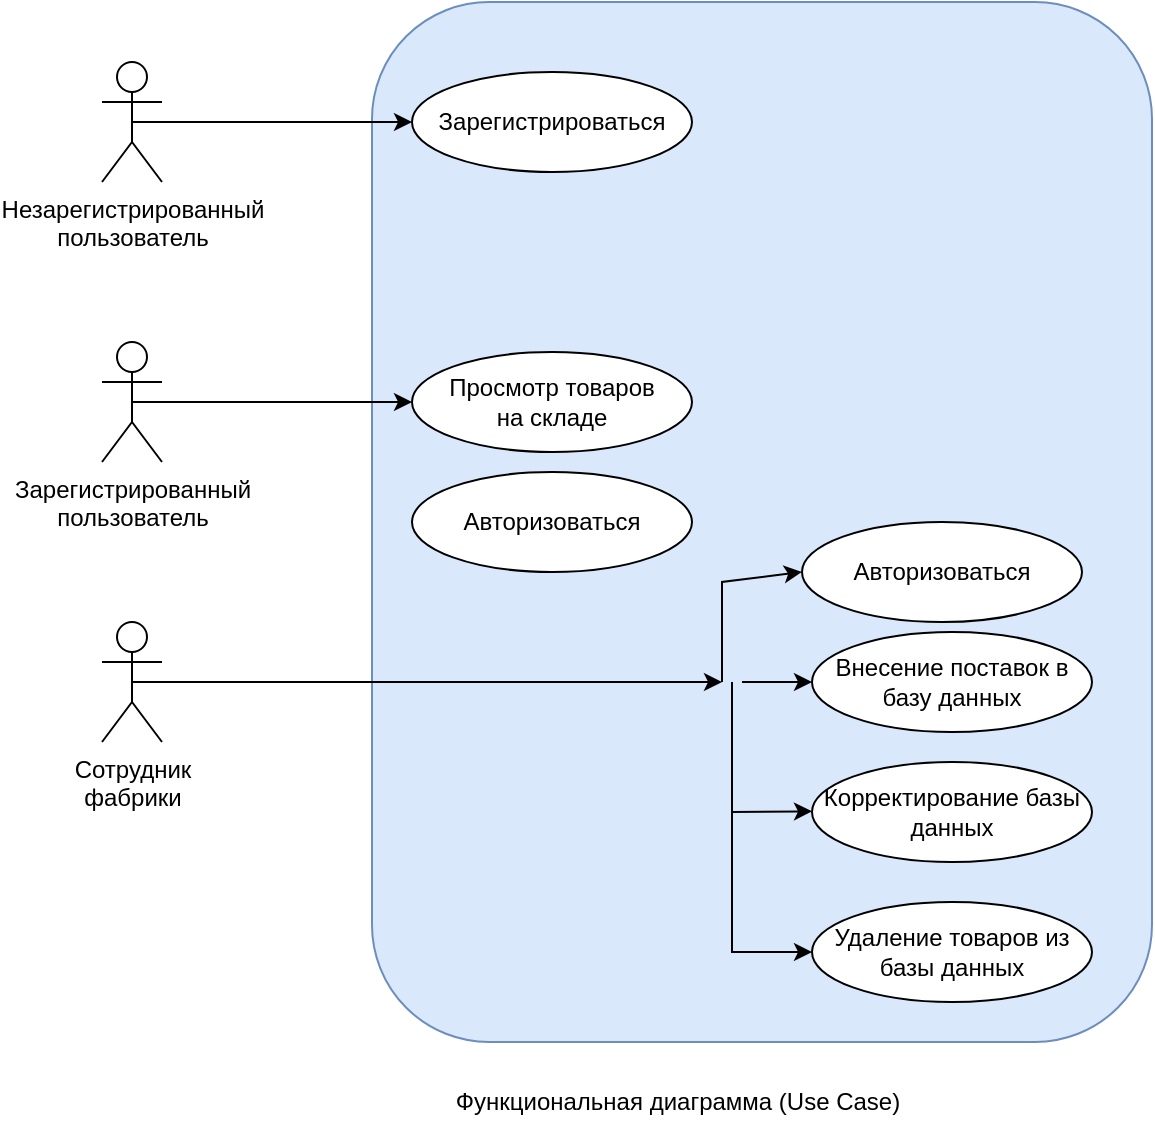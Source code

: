 <mxfile version="22.1.3" type="github">
  <diagram name="Страница — 1" id="GmgOV1pOwLnGwD937b3_">
    <mxGraphModel dx="1050" dy="557" grid="1" gridSize="10" guides="1" tooltips="1" connect="1" arrows="1" fold="1" page="1" pageScale="1" pageWidth="827" pageHeight="1169" math="0" shadow="0">
      <root>
        <mxCell id="0" />
        <mxCell id="1" parent="0" />
        <mxCell id="gxDSgc-J6B2f2lIOFJzo-16" value="" style="rounded=1;whiteSpace=wrap;html=1;fillColor=#dae8fc;strokeColor=#6c8ebf;" parent="1" vertex="1">
          <mxGeometry x="245" y="20" width="390" height="520" as="geometry" />
        </mxCell>
        <mxCell id="4J4q9Hsj1Sqwo7qeOr9_-11" value="Функциональная диаграмма (Use Case)" style="text;html=1;strokeColor=none;fillColor=none;align=center;verticalAlign=middle;whiteSpace=wrap;rounded=0;" parent="1" vertex="1">
          <mxGeometry x="230" y="555" width="336" height="30" as="geometry" />
        </mxCell>
        <mxCell id="gxDSgc-J6B2f2lIOFJzo-1" value="Незарегистрированный&lt;br&gt;пользователь" style="shape=umlActor;verticalLabelPosition=bottom;verticalAlign=top;html=1;outlineConnect=0;" parent="1" vertex="1">
          <mxGeometry x="110" y="50" width="30" height="60" as="geometry" />
        </mxCell>
        <mxCell id="gxDSgc-J6B2f2lIOFJzo-2" value="Зарегистрироваться" style="ellipse;whiteSpace=wrap;html=1;" parent="1" vertex="1">
          <mxGeometry x="265" y="55" width="140" height="50" as="geometry" />
        </mxCell>
        <mxCell id="gxDSgc-J6B2f2lIOFJzo-5" value="Зарегистрированный&lt;br&gt;пользователь" style="shape=umlActor;verticalLabelPosition=bottom;verticalAlign=top;html=1;outlineConnect=0;" parent="1" vertex="1">
          <mxGeometry x="110" y="190" width="30" height="60" as="geometry" />
        </mxCell>
        <mxCell id="gxDSgc-J6B2f2lIOFJzo-9" value="Просмотр товаров&lt;br&gt;на складе" style="ellipse;whiteSpace=wrap;html=1;" parent="1" vertex="1">
          <mxGeometry x="265" y="195" width="140" height="50" as="geometry" />
        </mxCell>
        <mxCell id="gxDSgc-J6B2f2lIOFJzo-10" value="Сотрудник&lt;br&gt;фабрики" style="shape=umlActor;verticalLabelPosition=bottom;verticalAlign=top;html=1;outlineConnect=0;" parent="1" vertex="1">
          <mxGeometry x="110" y="330" width="30" height="60" as="geometry" />
        </mxCell>
        <mxCell id="gxDSgc-J6B2f2lIOFJzo-11" value="Авторизоваться" style="ellipse;whiteSpace=wrap;html=1;" parent="1" vertex="1">
          <mxGeometry x="460" y="280" width="140" height="50" as="geometry" />
        </mxCell>
        <mxCell id="gxDSgc-J6B2f2lIOFJzo-12" value="Внесение поставок в базу данных" style="ellipse;whiteSpace=wrap;html=1;" parent="1" vertex="1">
          <mxGeometry x="465" y="335" width="140" height="50" as="geometry" />
        </mxCell>
        <mxCell id="gxDSgc-J6B2f2lIOFJzo-13" value="Корректирование базы данных" style="ellipse;whiteSpace=wrap;html=1;" parent="1" vertex="1">
          <mxGeometry x="465" y="400" width="140" height="50" as="geometry" />
        </mxCell>
        <mxCell id="gxDSgc-J6B2f2lIOFJzo-14" value="Удаление товаров из базы данных" style="ellipse;whiteSpace=wrap;html=1;" parent="1" vertex="1">
          <mxGeometry x="465" y="470" width="140" height="50" as="geometry" />
        </mxCell>
        <mxCell id="gxDSgc-J6B2f2lIOFJzo-17" value="" style="endArrow=classic;html=1;rounded=0;exitX=0.5;exitY=0.5;exitDx=0;exitDy=0;exitPerimeter=0;entryX=0;entryY=0.5;entryDx=0;entryDy=0;" parent="1" source="gxDSgc-J6B2f2lIOFJzo-1" target="gxDSgc-J6B2f2lIOFJzo-2" edge="1">
          <mxGeometry width="50" height="50" relative="1" as="geometry">
            <mxPoint x="515" y="230" as="sourcePoint" />
            <mxPoint x="565" y="180" as="targetPoint" />
          </mxGeometry>
        </mxCell>
        <mxCell id="gxDSgc-J6B2f2lIOFJzo-18" value="" style="endArrow=classic;html=1;rounded=0;exitX=0.5;exitY=0.5;exitDx=0;exitDy=0;exitPerimeter=0;entryX=0;entryY=0.5;entryDx=0;entryDy=0;" parent="1" source="gxDSgc-J6B2f2lIOFJzo-5" target="gxDSgc-J6B2f2lIOFJzo-9" edge="1">
          <mxGeometry width="50" height="50" relative="1" as="geometry">
            <mxPoint x="135" y="90" as="sourcePoint" />
            <mxPoint x="265" y="220" as="targetPoint" />
          </mxGeometry>
        </mxCell>
        <mxCell id="gxDSgc-J6B2f2lIOFJzo-20" value="" style="endArrow=classic;html=1;rounded=0;exitX=0.5;exitY=0.5;exitDx=0;exitDy=0;exitPerimeter=0;" parent="1" source="gxDSgc-J6B2f2lIOFJzo-10" edge="1">
          <mxGeometry width="50" height="50" relative="1" as="geometry">
            <mxPoint x="155" y="110" as="sourcePoint" />
            <mxPoint x="420" y="360" as="targetPoint" />
          </mxGeometry>
        </mxCell>
        <mxCell id="gxDSgc-J6B2f2lIOFJzo-21" value="" style="endArrow=classic;html=1;rounded=0;entryX=0;entryY=0.5;entryDx=0;entryDy=0;" parent="1" target="gxDSgc-J6B2f2lIOFJzo-12" edge="1">
          <mxGeometry width="50" height="50" relative="1" as="geometry">
            <mxPoint x="430" y="360" as="sourcePoint" />
            <mxPoint x="275" y="370" as="targetPoint" />
          </mxGeometry>
        </mxCell>
        <mxCell id="gxDSgc-J6B2f2lIOFJzo-23" value="" style="endArrow=classic;html=1;rounded=0;entryX=0;entryY=0.5;entryDx=0;entryDy=0;" parent="1" target="gxDSgc-J6B2f2lIOFJzo-14" edge="1">
          <mxGeometry width="50" height="50" relative="1" as="geometry">
            <mxPoint x="425" y="360" as="sourcePoint" />
            <mxPoint x="475" y="370" as="targetPoint" />
            <Array as="points">
              <mxPoint x="425" y="495" />
            </Array>
          </mxGeometry>
        </mxCell>
        <mxCell id="gxDSgc-J6B2f2lIOFJzo-24" value="" style="endArrow=classic;html=1;rounded=0;entryX=0;entryY=0.5;entryDx=0;entryDy=0;" parent="1" edge="1">
          <mxGeometry width="50" height="50" relative="1" as="geometry">
            <mxPoint x="425" y="425" as="sourcePoint" />
            <mxPoint x="465" y="424.66" as="targetPoint" />
          </mxGeometry>
        </mxCell>
        <mxCell id="GFUKDF-HGqYWy74bDuTq-1" value="Авторизоваться" style="ellipse;whiteSpace=wrap;html=1;" vertex="1" parent="1">
          <mxGeometry x="265" y="255" width="140" height="50" as="geometry" />
        </mxCell>
        <mxCell id="GFUKDF-HGqYWy74bDuTq-2" value="" style="endArrow=classic;html=1;rounded=0;entryX=0;entryY=0.5;entryDx=0;entryDy=0;" edge="1" parent="1" target="gxDSgc-J6B2f2lIOFJzo-11">
          <mxGeometry width="50" height="50" relative="1" as="geometry">
            <mxPoint x="420" y="360" as="sourcePoint" />
            <mxPoint x="475" y="370" as="targetPoint" />
            <Array as="points">
              <mxPoint x="420" y="310" />
            </Array>
          </mxGeometry>
        </mxCell>
      </root>
    </mxGraphModel>
  </diagram>
</mxfile>
